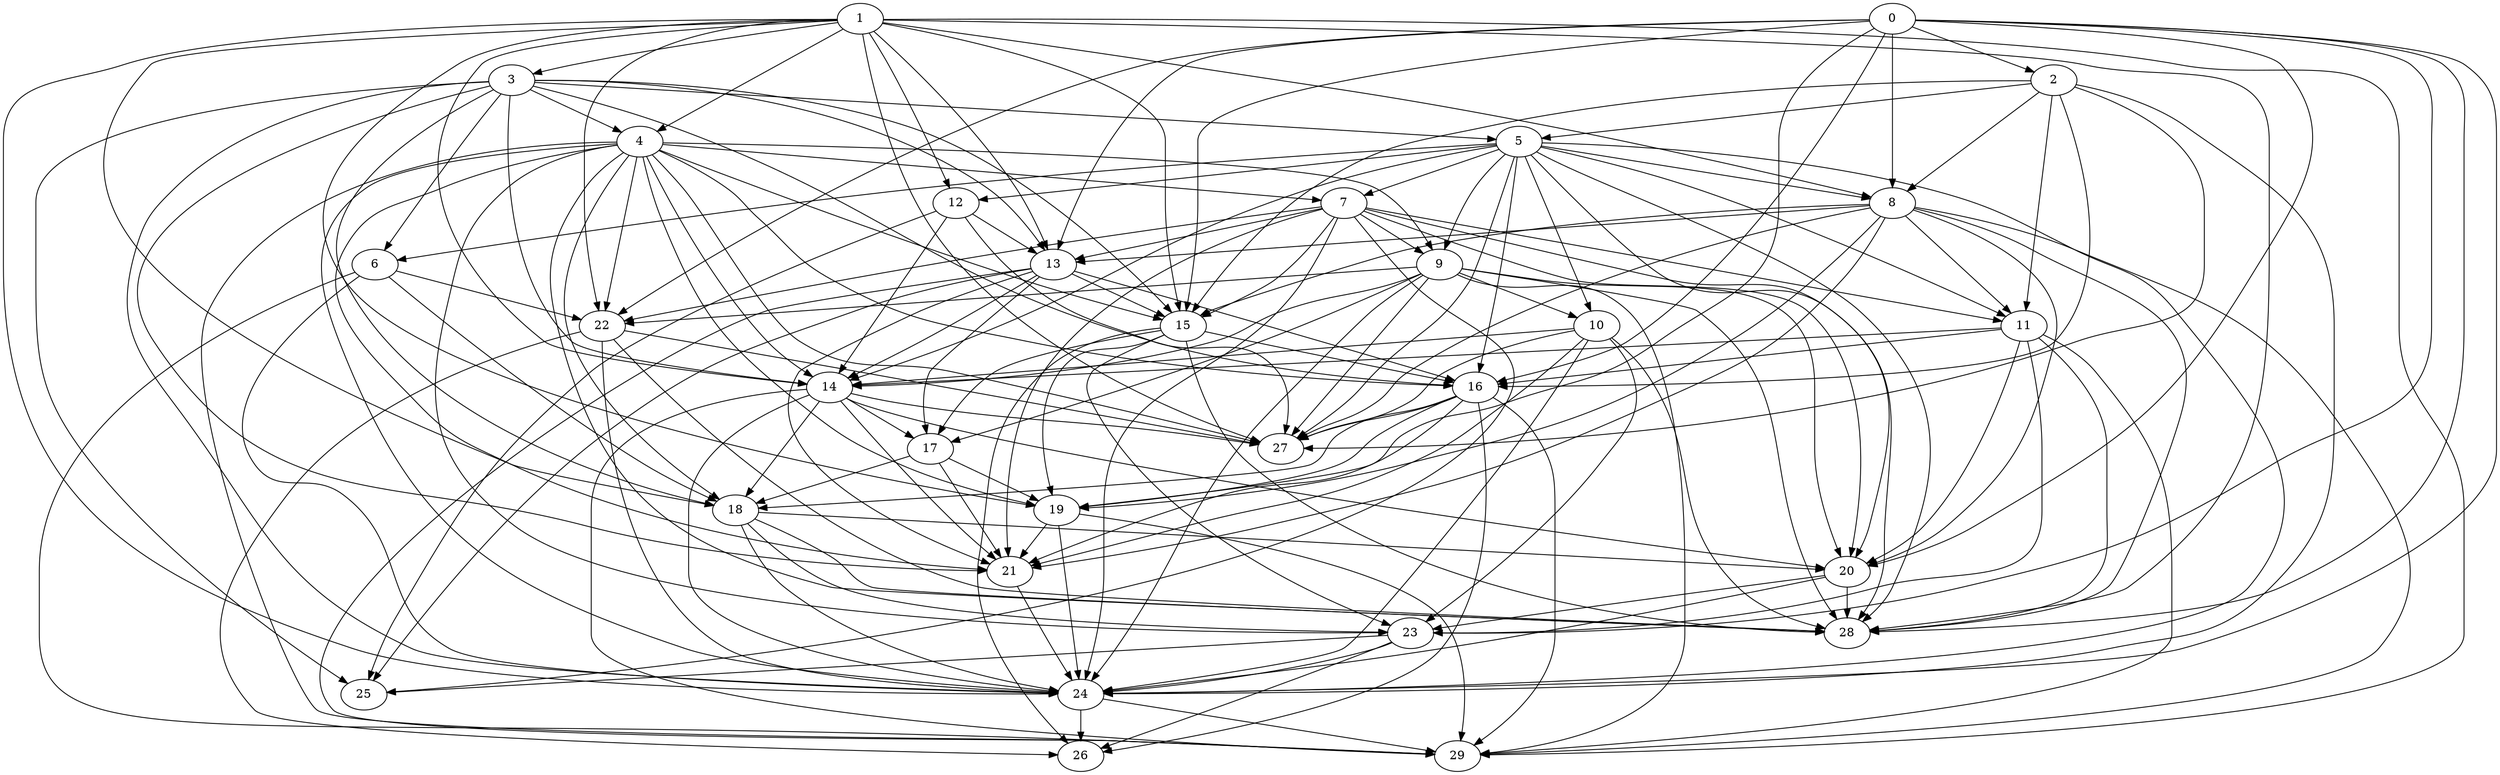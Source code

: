 digraph "Random_Nodes_30_Density_5.57_CCR_10.12_WeightType_Random" {
	graph ["Duplicate states"=0,
		GraphType=Random,
		"Max states in OPEN"=0,
		Modes="120000ms; topo-ordered tasks, ; Pruning: task equivalence, fixed order ready list, ; F-value: ; Optimisation: best schedule length (\
SL) optimisation on equal, ",
		NumberOfTasks=30,
		"Pruned using list schedule length"=15387104,
		"States removed from OPEN"=0,
		TargetSystem="Homogeneous-2",
		"Time to schedule (ms)"=31733,
		"Total idle time"=50,
		"Total schedule length"=102,
		"Total sequential time"=154,
		"Total states created"=65802830
	];
	0	["Finish time"=6,
		Processor=0,
		"Start time"=0,
		Weight=6];
	2	["Finish time"=8,
		Processor=0,
		"Start time"=6,
		Weight=2];
	0 -> 2	[Weight=8];
	8	["Finish time"=27,
		Processor=0,
		"Start time"=20,
		Weight=7];
	0 -> 8	[Weight=5];
	13	["Finish time"=34,
		Processor=1,
		"Start time"=30,
		Weight=4];
	0 -> 13	[Weight=3];
	15	["Finish time"=47,
		Processor=0,
		"Start time"=39,
		Weight=8];
	0 -> 15	[Weight=3];
	16	["Finish time"=53,
		Processor=0,
		"Start time"=47,
		Weight=6];
	0 -> 16	[Weight=5];
	19	["Finish time"=84,
		Processor=0,
		"Start time"=82,
		Weight=2];
	0 -> 19	[Weight=11];
	20	["Finish time"=78,
		Processor=0,
		"Start time"=69,
		Weight=9];
	0 -> 20	[Weight=13];
	22	["Finish time"=57,
		Processor=1,
		"Start time"=51,
		Weight=6];
	0 -> 22	[Weight=8];
	23	["Finish time"=82,
		Processor=0,
		"Start time"=78,
		Weight=4];
	0 -> 23	[Weight=6];
	24	["Finish time"=96,
		Processor=0,
		"Start time"=88,
		Weight=8];
	0 -> 24	[Weight=8];
	28	["Finish time"=102,
		Processor=1,
		"Start time"=94,
		Weight=8];
	0 -> 28	[Weight=16];
	1	["Finish time"=4,
		Processor=1,
		"Start time"=0,
		Weight=4];
	3	["Finish time"=6,
		Processor=1,
		"Start time"=4,
		Weight=2];
	1 -> 3	[Weight=10];
	4	["Finish time"=8,
		Processor=1,
		"Start time"=6,
		Weight=2];
	1 -> 4	[Weight=8];
	12	["Finish time"=27,
		Processor=1,
		"Start time"=18,
		Weight=9];
	1 -> 12	[Weight=5];
	1 -> 8	[Weight=8];
	1 -> 13	[Weight=8];
	1 -> 15	[Weight=13];
	14	["Finish time"=45,
		Processor=1,
		"Start time"=43,
		Weight=2];
	1 -> 14	[Weight=3];
	18	["Finish time"=69,
		Processor=0,
		"Start time"=62,
		Weight=7];
	1 -> 18	[Weight=5];
	1 -> 19	[Weight=3];
	1 -> 22	[Weight=8];
	1 -> 24	[Weight=14];
	1 -> 28	[Weight=8];
	27	["Finish time"=94,
		Processor=1,
		"Start time"=89,
		Weight=5];
	1 -> 27	[Weight=11];
	29	["Finish time"=99,
		Processor=0,
		"Start time"=96,
		Weight=3];
	1 -> 29	[Weight=10];
	5	["Finish time"=13,
		Processor=0,
		"Start time"=11,
		Weight=2];
	2 -> 5	[Weight=13];
	2 -> 8	[Weight=13];
	11	["Finish time"=39,
		Processor=0,
		"Start time"=29,
		Weight=10];
	2 -> 11	[Weight=5];
	2 -> 15	[Weight=14];
	2 -> 16	[Weight=3];
	2 -> 24	[Weight=11];
	2 -> 27	[Weight=14];
	3 -> 5	[Weight=5];
	3 -> 4	[Weight=14];
	3 -> 13	[Weight=5];
	3 -> 15	[Weight=13];
	3 -> 14	[Weight=10];
	3 -> 16	[Weight=13];
	6	["Finish time"=51,
		Processor=1,
		"Start time"=45,
		Weight=6];
	3 -> 6	[Weight=5];
	3 -> 18	[Weight=16];
	21	["Finish time"=88,
		Processor=0,
		"Start time"=84,
		Weight=4];
	3 -> 21	[Weight=16];
	3 -> 24	[Weight=5];
	25	["Finish time"=89,
		Processor=1,
		"Start time"=85,
		Weight=4];
	3 -> 25	[Weight=10];
	5 -> 12	[Weight=5];
	7	["Finish time"=20,
		Processor=0,
		"Start time"=16,
		Weight=4];
	5 -> 7	[Weight=11];
	5 -> 8	[Weight=8];
	9	["Finish time"=29,
		Processor=0,
		"Start time"=27,
		Weight=2];
	5 -> 9	[Weight=8];
	10	["Finish time"=43,
		Processor=1,
		"Start time"=37,
		Weight=6];
	5 -> 10	[Weight=8];
	5 -> 11	[Weight=16];
	5 -> 14	[Weight=8];
	5 -> 16	[Weight=5];
	5 -> 6	[Weight=10];
	5 -> 20	[Weight=10];
	5 -> 24	[Weight=5];
	5 -> 28	[Weight=6];
	5 -> 27	[Weight=8];
	4 -> 7	[Weight=8];
	4 -> 9	[Weight=14];
	4 -> 15	[Weight=10];
	4 -> 14	[Weight=5];
	4 -> 16	[Weight=14];
	4 -> 18	[Weight=11];
	4 -> 19	[Weight=14];
	4 -> 21	[Weight=11];
	4 -> 22	[Weight=14];
	4 -> 23	[Weight=3];
	4 -> 24	[Weight=13];
	4 -> 28	[Weight=8];
	4 -> 27	[Weight=11];
	4 -> 29	[Weight=13];
	12 -> 13	[Weight=13];
	12 -> 14	[Weight=11];
	12 -> 27	[Weight=10];
	12 -> 25	[Weight=8];
	7 -> 9	[Weight=8];
	7 -> 13	[Weight=10];
	7 -> 11	[Weight=13];
	7 -> 15	[Weight=14];
	7 -> 20	[Weight=5];
	7 -> 21	[Weight=5];
	7 -> 22	[Weight=16];
	7 -> 24	[Weight=16];
	7 -> 28	[Weight=5];
	7 -> 25	[Weight=8];
	8 -> 13	[Weight=3];
	8 -> 11	[Weight=10];
	8 -> 15	[Weight=11];
	8 -> 19	[Weight=5];
	8 -> 20	[Weight=3];
	8 -> 21	[Weight=3];
	8 -> 28	[Weight=10];
	8 -> 27	[Weight=3];
	8 -> 29	[Weight=10];
	9 -> 10	[Weight=8];
	9 -> 14	[Weight=5];
	17	["Finish time"=62,
		Processor=0,
		"Start time"=53,
		Weight=9];
	9 -> 17	[Weight=10];
	9 -> 20	[Weight=5];
	9 -> 22	[Weight=10];
	9 -> 24	[Weight=16];
	9 -> 28	[Weight=8];
	9 -> 27	[Weight=10];
	9 -> 29	[Weight=10];
	13 -> 15	[Weight=5];
	13 -> 14	[Weight=13];
	13 -> 16	[Weight=6];
	13 -> 17	[Weight=13];
	13 -> 21	[Weight=13];
	13 -> 25	[Weight=5];
	13 -> 29	[Weight=8];
	10 -> 14	[Weight=13];
	10 -> 21	[Weight=16];
	10 -> 23	[Weight=11];
	10 -> 24	[Weight=10];
	10 -> 28	[Weight=13];
	10 -> 27	[Weight=13];
	11 -> 14	[Weight=3];
	11 -> 16	[Weight=3];
	11 -> 20	[Weight=16];
	11 -> 23	[Weight=13];
	11 -> 28	[Weight=5];
	11 -> 29	[Weight=13];
	15 -> 16	[Weight=6];
	15 -> 17	[Weight=13];
	15 -> 19	[Weight=8];
	15 -> 23	[Weight=13];
	15 -> 28	[Weight=14];
	26	["Finish time"=102,
		Processor=0,
		"Start time"=99,
		Weight=3];
	15 -> 26	[Weight=16];
	14 -> 17	[Weight=8];
	14 -> 18	[Weight=11];
	14 -> 20	[Weight=5];
	14 -> 21	[Weight=6];
	14 -> 24	[Weight=10];
	14 -> 27	[Weight=8];
	14 -> 29	[Weight=13];
	16 -> 18	[Weight=16];
	16 -> 19	[Weight=16];
	16 -> 21	[Weight=14];
	16 -> 27	[Weight=6];
	16 -> 26	[Weight=6];
	16 -> 29	[Weight=13];
	17 -> 18	[Weight=11];
	17 -> 19	[Weight=10];
	17 -> 21	[Weight=8];
	6 -> 18	[Weight=10];
	6 -> 22	[Weight=3];
	6 -> 24	[Weight=5];
	6 -> 29	[Weight=16];
	18 -> 20	[Weight=8];
	18 -> 23	[Weight=16];
	18 -> 24	[Weight=10];
	18 -> 28	[Weight=5];
	19 -> 21	[Weight=16];
	19 -> 24	[Weight=5];
	19 -> 29	[Weight=3];
	20 -> 23	[Weight=10];
	20 -> 24	[Weight=14];
	20 -> 28	[Weight=16];
	21 -> 24	[Weight=13];
	22 -> 24	[Weight=6];
	22 -> 28	[Weight=3];
	22 -> 27	[Weight=8];
	22 -> 26	[Weight=14];
	23 -> 24	[Weight=6];
	23 -> 25	[Weight=3];
	23 -> 26	[Weight=10];
	24 -> 26	[Weight=5];
	24 -> 29	[Weight=6];
}
